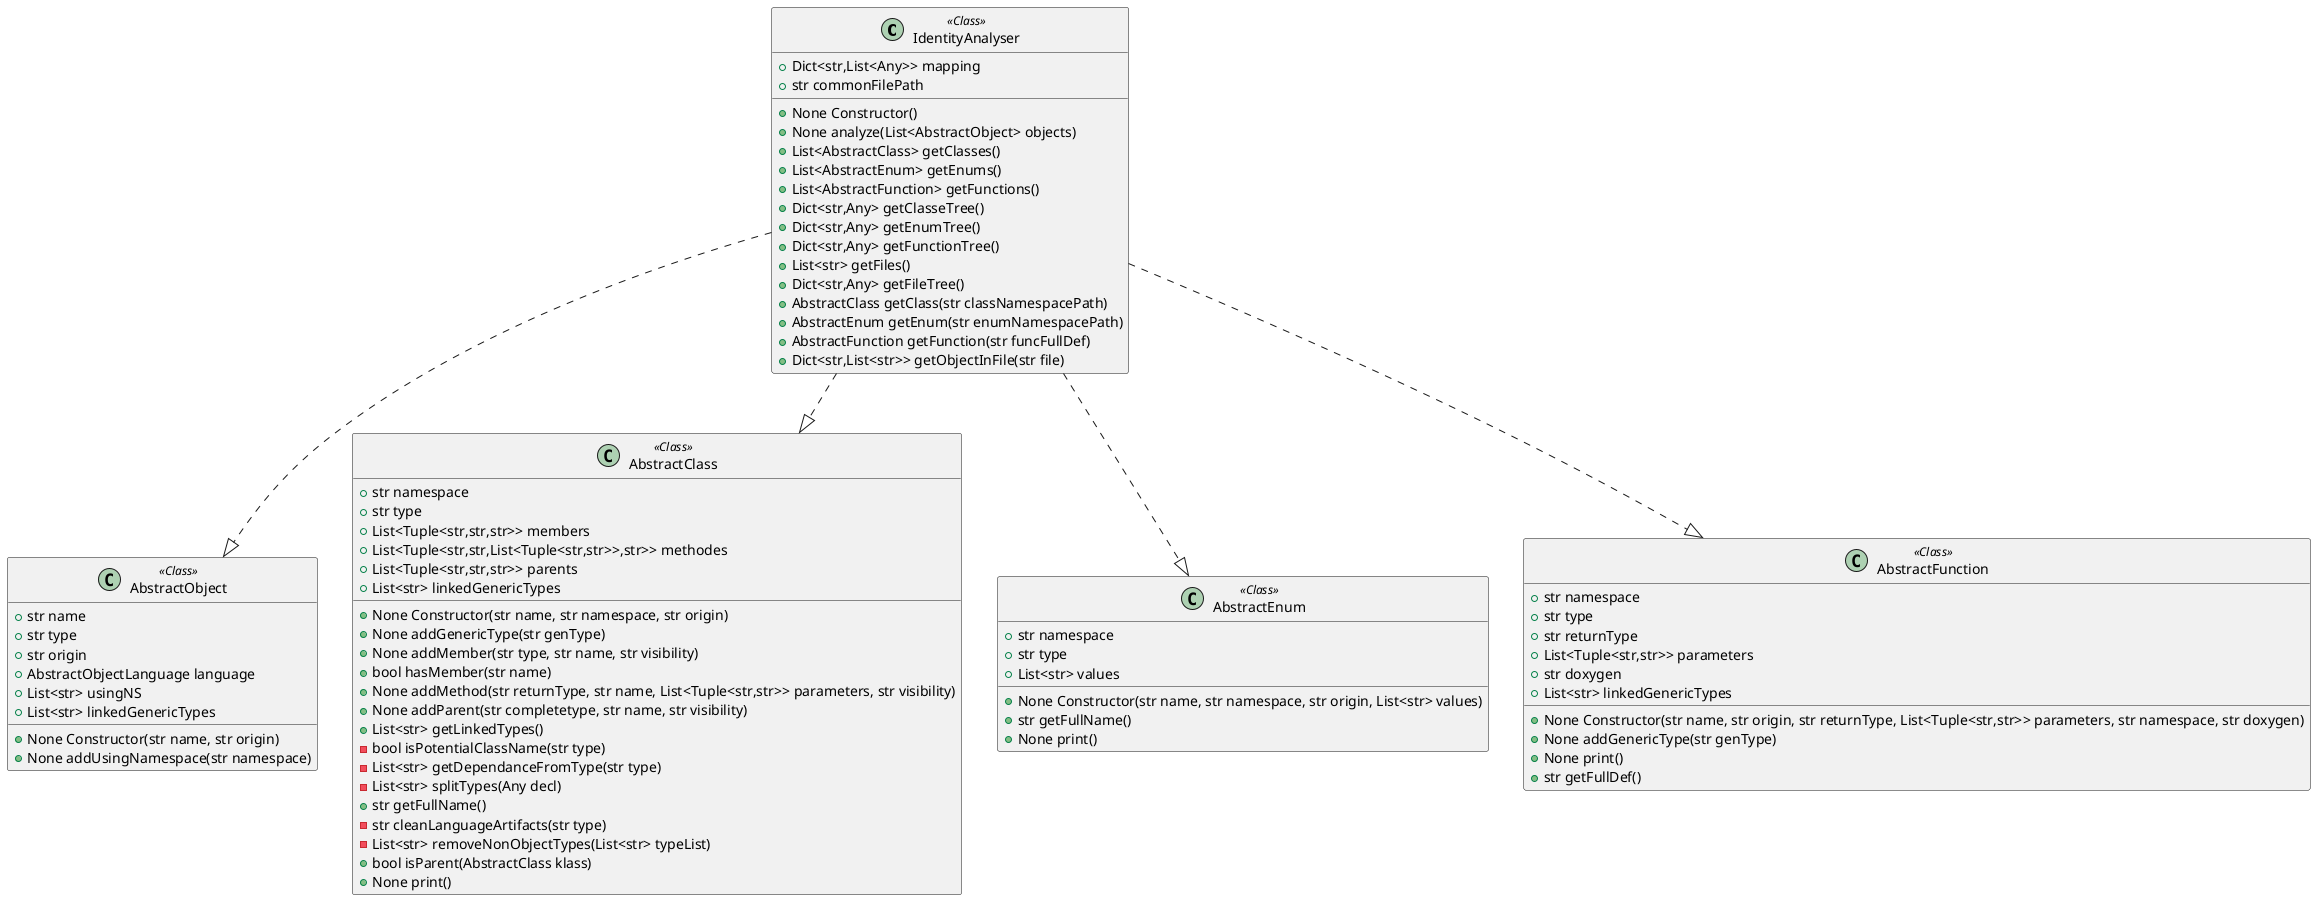 @startuml
class IdentityAnalyser <<Class>>
{
+ Dict<str,List<Any>> mapping
+ str commonFilePath
+None Constructor()
+None analyze(List<AbstractObject> objects)
+List<AbstractClass> getClasses()
+List<AbstractEnum> getEnums()
+List<AbstractFunction> getFunctions()
+Dict<str,Any> getClasseTree()
+Dict<str,Any> getEnumTree()
+Dict<str,Any> getFunctionTree()
+List<str> getFiles()
+Dict<str,Any> getFileTree()
+AbstractClass getClass(str classNamespacePath)
+AbstractEnum getEnum(str enumNamespacePath)
+AbstractFunction getFunction(str funcFullDef)
+Dict<str,List<str>> getObjectInFile(str file)
}
class AbstractObject <<Class>>
{
+ str name
+ str type
+ str origin
+ AbstractObjectLanguage language
+ List<str> usingNS
+ List<str> linkedGenericTypes
+None Constructor(str name, str origin)
+None addUsingNamespace(str namespace)
}
class AbstractClass <<Class>>
{
+ str namespace
+ str type
+ List<Tuple<str,str,str>> members
+ List<Tuple<str,str,List<Tuple<str,str>>,str>> methodes
+ List<Tuple<str,str,str>> parents
+ List<str> linkedGenericTypes
+None Constructor(str name, str namespace, str origin)
+None addGenericType(str genType)
+None addMember(str type, str name, str visibility)
+bool hasMember(str name)
+None addMethod(str returnType, str name, List<Tuple<str,str>> parameters, str visibility)
+None addParent(str completetype, str name, str visibility)
+List<str> getLinkedTypes()
-bool isPotentialClassName(str type)
-List<str> getDependanceFromType(str type)
-List<str> splitTypes(Any decl)
+str getFullName()
-str cleanLanguageArtifacts(str type)
-List<str> removeNonObjectTypes(List<str> typeList)
+bool isParent(AbstractClass klass)
+None print()
}
class AbstractEnum <<Class>>
{
+ str namespace
+ str type
+ List<str> values
+None Constructor(str name, str namespace, str origin, List<str> values)
+str getFullName()
+None print()
}
class AbstractFunction <<Class>>
{
+ str namespace
+ str type
+ str returnType
+ List<Tuple<str,str>> parameters
+ str doxygen
+ List<str> linkedGenericTypes
+None Constructor(str name, str origin, str returnType, List<Tuple<str,str>> parameters, str namespace, str doxygen)
+None addGenericType(str genType)
+None print()
+str getFullDef()
}
IdentityAnalyser ..|> AbstractObject
IdentityAnalyser ..|> AbstractClass
IdentityAnalyser ..|> AbstractEnum
IdentityAnalyser ..|> AbstractFunction
@enduml
